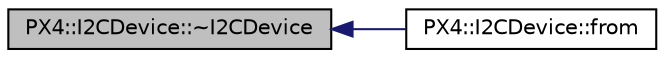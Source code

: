 digraph "PX4::I2CDevice::~I2CDevice"
{
 // INTERACTIVE_SVG=YES
  edge [fontname="Helvetica",fontsize="10",labelfontname="Helvetica",labelfontsize="10"];
  node [fontname="Helvetica",fontsize="10",shape=record];
  rankdir="LR";
  Node1 [label="PX4::I2CDevice::~I2CDevice",height=0.2,width=0.4,color="black", fillcolor="grey75", style="filled", fontcolor="black"];
  Node1 -> Node2 [dir="back",color="midnightblue",fontsize="10",style="solid",fontname="Helvetica"];
  Node2 [label="PX4::I2CDevice::from",height=0.2,width=0.4,color="black", fillcolor="white", style="filled",URL="$classPX4_1_1I2CDevice.html#a42629a5f96839a9677385dcf0202538b"];
}
